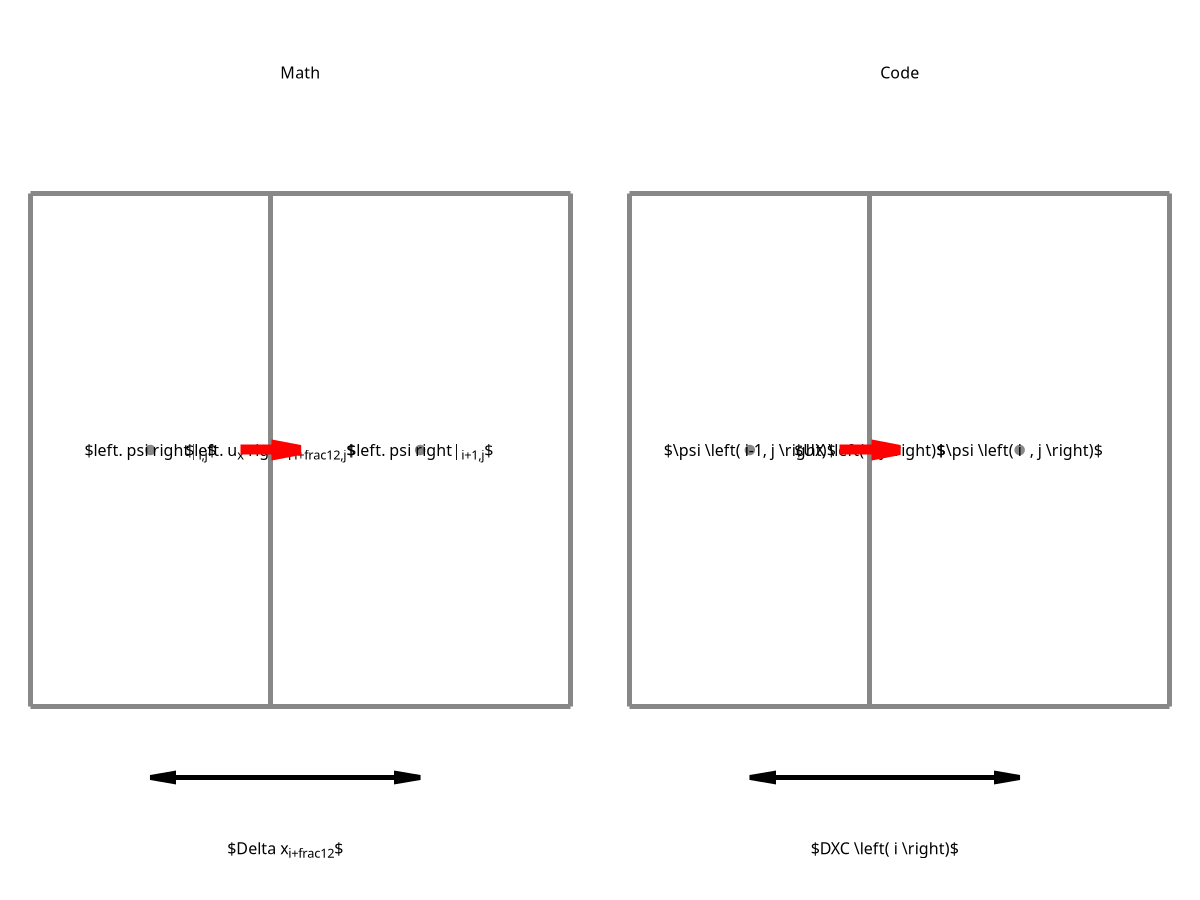 reset
{
  set terminal epslatex standalone color size 10,3.5 font ',17'
  set output 'correct_velocity1.tex'
  unset border
  set lmargin 0.
  set rmargin 0.
  set bmargin 0.
  set tmargin 0.
  unset xlabel
  unset ylabel
  set xrange [0:10]
  set yrange [0:3.5]
  unset xtics
  unset ytics
  set format x ''
  set format y ''
  set style line 1 lc rgb '#888888' lw 5
  set style line 2 lc rgb '#FF0000' lw 10
  set style line 3 lc rgb '#0000FF' lw 10
  set style line 4 lc rgb '#000000' lw 5
  set style arrow 1 nohead front ls 1
  set style arrow 2 head size 0.2,10 filled front ls 2
  set style arrow 3 head size 0.2,10 filled front ls 3
  set style arrow 4 heads size 0.2,10 filled front ls 4
  al = 0.25
  array xf[3] = [0., 2., 4.5]
  array yf[2] = [0., 2.]
  array xc[2]
  do for[i=1:2:1] {
    xc[i] = 0.5*(xf[i]+xf[i+1])
  }
  yc = 0.5*(yf[1]+yf[2])
## left
  set label 'Math' center at graph 0.25, graph 0.92
  ox = 0.25
  oy = 0.75
# grid
  do for[i=1:3:1] {
    set arrow from first ox+xf[i], first oy+yf[1] to first ox+xf[i], first oy+yf[2] as 1
  }
  set arrow from first ox+xf[1], first oy+yf[1] to first ox+xf[3], first oy+yf[1] as 1
  set arrow from first ox+xf[1], first oy+yf[2] to first ox+xf[3], first oy+yf[2] as 1
# grid size
  set arrow from first ox+xc[1], first oy-1.1*al to first ox+xc[2], first oy-1.1*al as 4
  set label '$\Delta x_{i+\frac{1}{2}}$' center at first ox+0.5*(xc[1]+xc[2]), first oy-2.2*al
# ux
  set arrow from first ox+xf[2]-al, first oy+yc to first ox+xf[2]+al, first oy+yc as 2
  set label '$\left. u_x \right|_{i+\frac{1}{2},j}$' center at first ox+xf[2],oy+yc front
# psi
  set object circle center first ox+xc[1], first oy+yc size first 0.125*al fs solid 1.0 fc rgb '#888888' lw 3
  set label '$\left. \psi \right|_{i,j}$' center at first ox+xc[1],oy+yc front
  set object circle center first ox+xc[2], first oy+yc size first 0.125*al fs solid 1.0 fc rgb '#888888' lw 3
  set label '$\left. \psi \right|_{i+1,j}$' center at first ox+xc[2],oy+yc front
# ## right
  set label 'Code' center at graph 0.75, graph 0.92
  ox = 5.25
  oy = 0.75
# grid
  do for[i=1:3:1] {
    set arrow from first ox+xf[i], first oy+yf[1] to first ox+xf[i], first oy+yf[2] as 1
  }
  set arrow from first ox+xf[1], first oy+yf[1] to first ox+xf[3], first oy+yf[1] as 1
  set arrow from first ox+xf[1], first oy+yf[2] to first ox+xf[3], first oy+yf[2] as 1
# grid size
  set arrow from first ox+xc[1], first oy-1.1*al to first ox+xc[2], first oy-1.1*al as 4
  set label '$DXC \left( i \right)$' center at first ox+0.5*(xc[1]+xc[2]), first oy-2.2*al
# ux
  set arrow from first ox+xf[2]-al, first oy+yc to first ox+xf[2]+al, first oy+yc as 2
  set label '$UX \left( i, j \right)$' center at first ox+xf[2],oy+yc front
# psi
  set object circle center first ox+xc[1], first oy+yc size first 0.125*al fs solid 1.0 fc rgb '#888888' lw 3
  set label '$\psi \left( i-1, j \right)$' center at first ox+xc[1],oy+yc front
  set object circle center first ox+xc[2], first oy+yc size first 0.125*al fs solid 1.0 fc rgb '#888888' lw 3
  set label '$\psi \left( i  , j \right)$' center at first ox+xc[2],oy+yc front
  plot \
    NaN notitle
}

reset
{
  set terminal epslatex standalone color size 10,5 font ',17'
  set output 'correct_velocity2.tex'
  unset border
  set lmargin 0.
  set rmargin 0.
  set bmargin 0.
  set tmargin 0.
  unset xlabel
  unset ylabel
  set xrange [0:10]
  set yrange [0:5]
  unset xtics
  unset ytics
  set format x ''
  set format y ''
  set style line 1 lc rgb '#888888' lw 5
  set style line 2 lc rgb '#FF0000' lw 10
  set style line 3 lc rgb '#0000FF' lw 10
  set style line 4 lc rgb '#000000' lw 5
  set style arrow 1 nohead front ls 1
  set style arrow 2 head size 0.2,10 filled front ls 2
  set style arrow 3 head size 0.2,10 filled front ls 3
  set style arrow 4 heads size 0.2,10 filled front ls 4
  al = 0.25
  array xf[2] = [0., 2.]
  array yf[3] = [0., 2., 4.]
  xc = 0.5*(xf[1]+xf[2])
  array yc[2]
  do for[j=1:2:1] {
    yc[j] = 0.5*(yf[j]+yf[j+1])
  }
## left
  set label 'Math' center at graph 0.25, graph 0.92
  ox = 1.5
  oy = 0.25
# grid
  set arrow from first ox+xf[1], first oy+yf[1] to first ox+xf[1], first oy+yf[3] as 1
  set arrow from first ox+xf[2], first oy+yf[1] to first ox+xf[2], first oy+yf[3] as 1
  do for[j=1:3:1] {
    set arrow from first ox+xf[1], first oy+yf[j] to first ox+xf[2], first oy+yf[j] as 1
  }
# grid size
  set arrow from first ox+xf[1]-0.1, first oy+yc[1] to first ox+xf[1]-0.1, first oy+yc[2] as 4
  set label '$\Delta y$' right at first ox+xf[1]-0.2, first oy+yf[2]
# uy
  set arrow from first ox+xc, first oy+yf[2]-al to first ox+xc, first oy+yf[2]+al as 3
  set label '$\left. u_y \right|_{i,j+\frac{1}{2}}$' center at first ox+xc,oy+yf[2] front
# psi
  set object circle center first ox+xc, first oy+yc[1] size first 0.125*al fs solid 1.0 fc rgb '#888888' lw 3
  set label '$\left. \psi \right|_{i,j}$' center at first ox+xc,oy+yc[1] front
  set object circle center first ox+xc, first oy+yc[2] size first 0.125*al fs solid 1.0 fc rgb '#888888' lw 3
  set label '$\left. \psi \right|_{i,j+1}$' center at first ox+xc,oy+yc[2] front
## right
  set label 'Code' center at graph 0.75, graph 0.92
  ox = 6.5
  oy = 0.25
# grid
  set arrow from first ox+xf[1], first oy+yf[1] to first ox+xf[1], first oy+yf[3] as 1
  set arrow from first ox+xf[2], first oy+yf[1] to first ox+xf[2], first oy+yf[3] as 1
  do for[j=1:3:1] {
    set arrow from first ox+xf[1], first oy+yf[j] to first ox+xf[2], first oy+yf[j] as 1
  }
# grid size
  set arrow from first ox+xf[1]-0.1, first oy+yc[1] to first ox+xf[1]-0.1, first oy+yc[2] as 4
  set label '$dy$' right at first ox+xf[1]-0.2, first oy+yf[2]
# uy
  set arrow from first ox+xc, first oy+yf[2]-al to first ox+xc, first oy+yf[2]+al as 3
  set label '$UY \left( i, j \right)$' center at first ox+xc,oy+yf[2] front
# psi
  set object circle center first ox+xc, first oy+yc[1] size first 0.125*al fs solid 1.0 fc rgb '#888888' lw 3
  set label '$\psi \left( i,j-1 \right)$' center at first ox+xc,oy+yc[1] front
  set object circle center first ox+xc, first oy+yc[2] size first 0.125*al fs solid 1.0 fc rgb '#888888' lw 3
  set label '$\psi \left( i,j   \right)$' center at first ox+xc,oy+yc[2] front
  plot \
    NaN notitle
}

